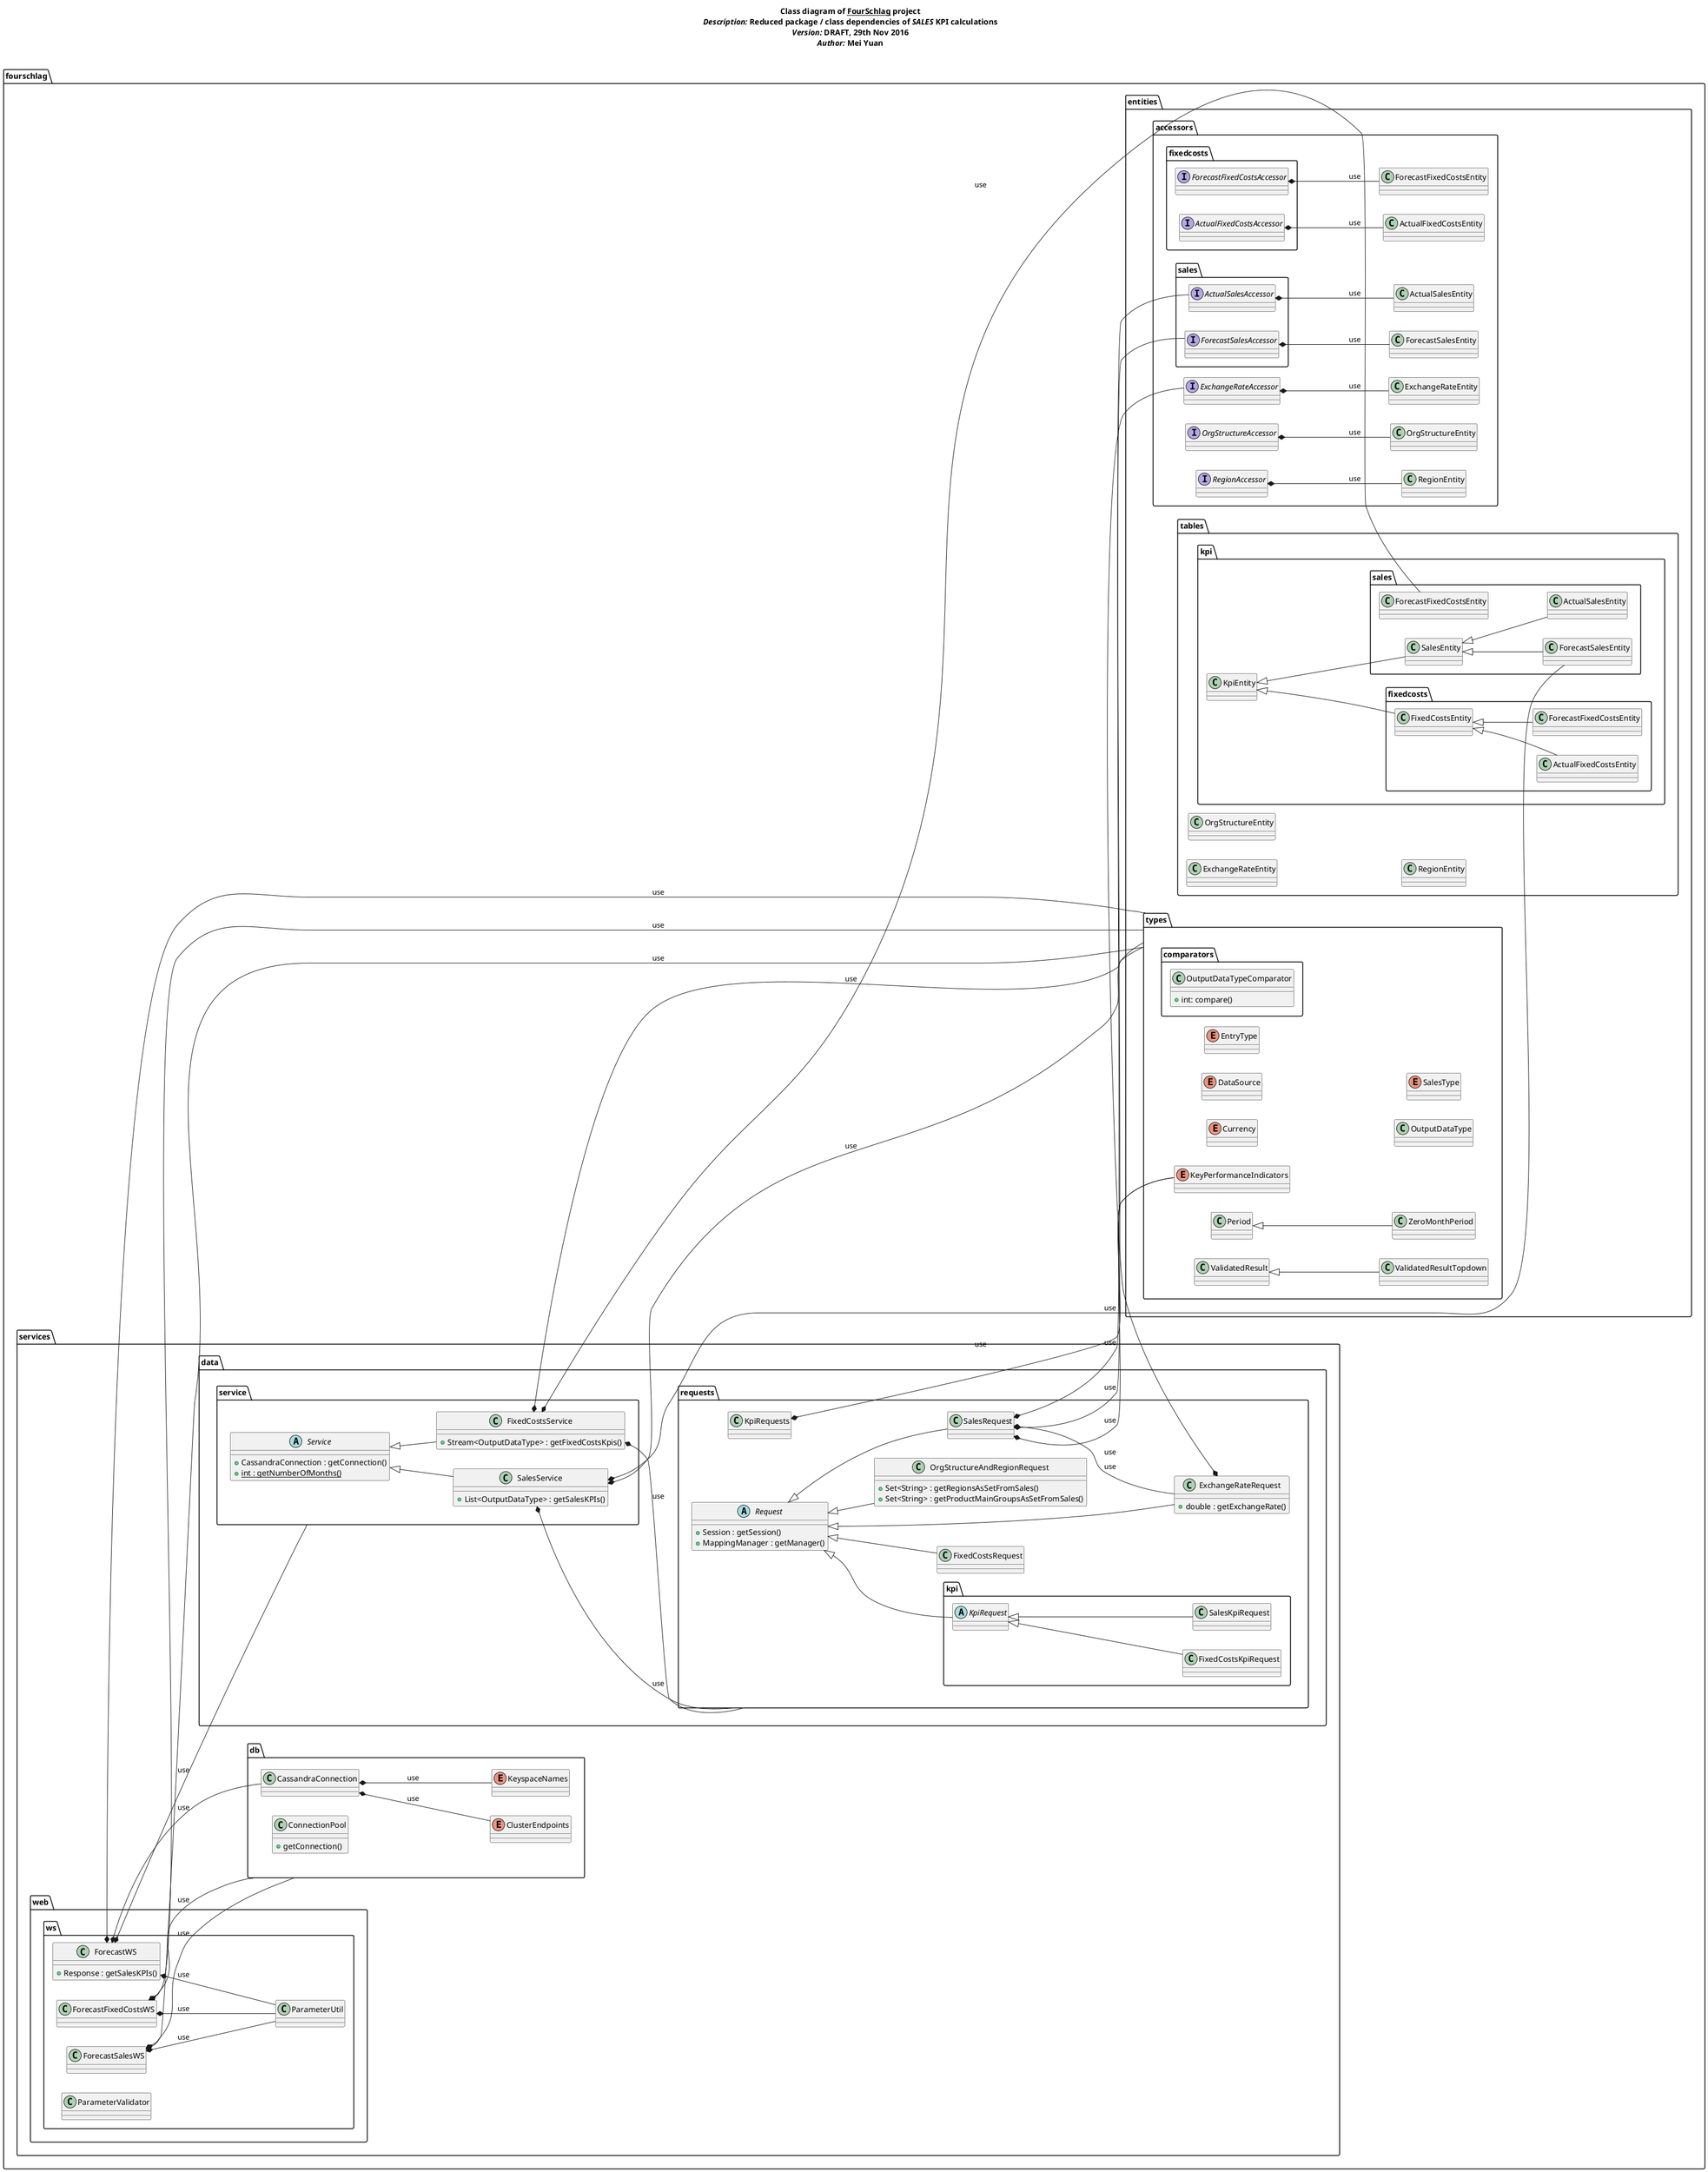 @startuml
/' For available options see
http://plantuml.com/component-diagram
http://plantuml.com/class-diagram '/

title
 <b>Class diagram of <u>FourSchlag</u> project</b>
 <i>Description:</i> Reduced package / class dependencies of <i>SALES</i> KPI calculations
 <i>Version:</i> <b>DRAFT</b>, 29th Nov 2016
 <i>Author:</i> Mei Yuan
end title

left to right direction

package fourschlag {
    package fourschlag.entities {
        package fourschlag.entities.accessors {
            package fourschlag.entities.accessors.fixedcosts {
                Interface ActualFixedCostsAccessor

                Interface ForecastFixedCostsAccessor
            }

            package fourschlag.entities.accessors.sales {
                Interface ActualSalesAccessor

                Interface ForecastSalesAccessor
            }

            Interface ExchangeRateAccessor

            Interface OrgStructureAccessor

            Interface RegionAccessor

            ' create usages from Accessors to different Entities
            ActualSalesAccessor *-- ActualSalesEntity : use
            ActualFixedCostsAccessor *-- ActualFixedCostsEntity : use

            ForecastSalesAccessor *-- ForecastSalesEntity : use
            ForecastFixedCostsAccessor *-- ForecastFixedCostsEntity : use

            ExchangeRateAccessor *-- ExchangeRateEntity : use
            OrgStructureAccessor *-- OrgStructureEntity : use
            RegionAccessor *-- RegionEntity : use
        }


        package fourschlag.entities.tables {
            package fourschlag.entities.tables.kpi {
                package fourschlag.entities.tables.kpi.fixedcosts {
                    Class ActualFixedCostsEntity

                    Class FixedCostsEntity

                    Class ForecastFixedCostsEntity

                    ' inheritances from FixedCostsEntity
                    FixedCostsEntity <|-- ActualFixedCostsEntity
                    FixedCostsEntity <|-- ForecastFixedCostsEntity
                }


                package fourschlag.entities.tables.kpi.sales {
                    Class ActualSalesEntity
                    Class ForecastSalesEntity
                    Class SalesEntity

                    ' inheritances from SalesEntity
                    SalesEntity <|-- ActualSalesEntity
                    SalesEntity <|-- ForecastSalesEntity

                }

                Class KpiEntity

                ' inheritances from KpiEntity
                KpiEntity <|-- FixedCostsEntity
                KpiEntity <|-- SalesEntity
            }


            Class ExchangeRateEntity

            Class OrgStructureEntity

            Class RegionEntity

        }


        package fourschlag.entities.types {
            package fourschlag.entities.types.comparators {
                Class OutputDataTypeComparator {
                    + int: compare()
                }
            }

            Enum Currency

            Enum DataSource

            Enum EntryType

            Enum KeyPerformanceIndicators

            Class OutputDataType

            Class Period

            Enum SalesType

            Class ValidatedResult

            Class ValidatedResultTopdown

            Class ZeroMonthPeriod

            ' inheritances from ValidatedResult
            ValidatedResult <|-- ValidatedResultTopdown

            ' inheritances from Period
            Period <|-- ZeroMonthPeriod
        }
    }
 package fourschlag.services {

        package fourschlag.services.data {
            package fourschlag.services.data.requests {
                package fourschlag.services.data.requests.kpi {
                    Class FixedCostsKpiRequest

                    Abstract Class KpiRequest

                    Class SalesKpiRequest

                }

                Class ExchangeRateRequest {
                    +double : getExchangeRate()
                }

                ' TODO: wichtige Methode hier eintragen
                Class FixedCostsRequest

                Class SalesRequest

                Class OrgStructureAndRegionRequest {
                    +Set<String> : getRegionsAsSetFromSales()
                    +Set<String> : getProductMainGroupsAsSetFromSales()
                }

                Abstract Class Request {
                    +Session : getSession()
                    +MappingManager : getManager()
                }

                ' inherits for Request
                Request <|-- KpiRequest
                Request <|-- ExchangeRateRequest
                Request <|-- FixedCostsRequest
                Request <|-- OrgStructureAndRegionRequest
                Request <|-- SalesRequest
                KpiRequest <|-- FixedCostsKpiRequest
                KpiRequest <|-- SalesKpiRequest

                ExchangeRateRequest *-- ExchangeRateAccessor : use
                KpiRequests *-- KeyPerformanceIndicators : use

                ' usages from SalesRequest
                SalesRequest *-- ActualSalesAccessor : use
                SalesRequest *-- ForecastSalesAccessor : use
                SalesRequest *-- ExchangeRateRequest : use
                SalesRequest *-- KeyPerformanceIndicators : use

                ' TODO: insert usage from FixedCostsRequest
            }

            package fourschlag.services.data.service {
                Class FixedCostsService {
                    +Stream<OutputDataType> : getFixedCostsKpis()
                }

                Class SalesService {
                ' TODO: auf Stream anpassen! vgl mit FixedCosts
                    +List<OutputDataType> : getSalesKPIs()
                }

                Abstract Class Service {
                    +CassandraConnection : getConnection()
                    +{static}int : getNumberOfMonths()
                }

                Service <|-- SalesService
                Service <|-- FixedCostsService

                FixedCostsService *-- fourschlag.entities.types : use
                FixedCostsService *-- fourschlag.services.data.requests : use
                FixedCostsService *-- fourschlag.entities.tables.kpi.sales.ForecastFixedCostsEntity : use

                SalesService *-- fourschlag.entities.types : use
                SalesService *-- fourschlag.services.data.requests : use
                SalesService *-- fourschlag.entities.tables.kpi.sales.ForecastSalesEntity : use
            }
        }

        package fourschlag.services.db {
            Class CassandraConnection

            Enum ClusterEndpoints

            Class ConnectionPool {
                + getConnection()
            }

            Enum KeyspaceNames

            ' internal uses of CassandaConnection
            fourschlag.services.db.CassandraConnection *-- KeyspaceNames : use
            fourschlag.services.db.CassandraConnection *-- ClusterEndpoints : use
        }

        package fourschlag.services.web {
            package fourschlag.services.web.ws {
            'TODO: methoden bei den Webservices hinzufügen
                Class ForecastFixedCostsWS

                Class ForecastSalesWS

                Class ForecastWS {
                    +Response : getSalesKPIs()
                }

                Class ParameterValidator
            }

            ' WS uses SalesService to get the KPI data
            ForecastWS *-- fourschlag.entities.types :use
            ForecastWS *-- fourschlag.services.data.service : use
            ForecastWS *-- fourschlag.services.db.CassandraConnection : use
            ForecastWS *-- fourschlag.services.web.ws.ParameterUtil : use

            ForecastFixedCostsWS *-- fourschlag.entities.types : use
            ForecastFixedCostsWS *-- fourschlag.services.db : use
            ForecastFixedCostsWS *-- fourschlag.services.web.ws.ParameterUtil : use

            ForecastSalesWS *-- fourschlag.entities.types : use
            ForecastSalesWS *-- fourschlag.services.db : use
            ForecastSalesWS *-- fourschlag.services.web.ws.ParameterUtil : use
        }
    }
}
@enduml